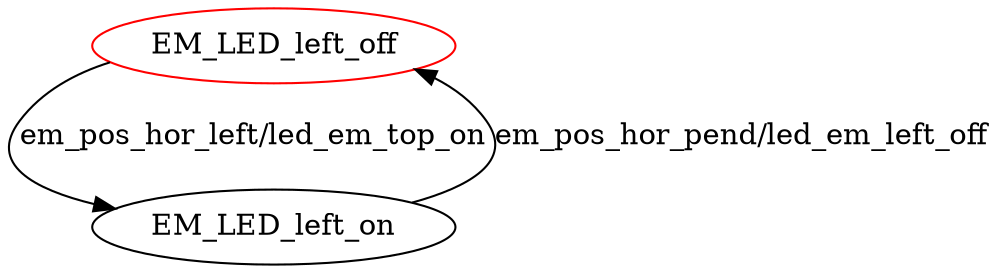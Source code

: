 digraph G {
label=""
EM_LED_left_off [color="red"]
EM_LED_left_off
EM_LED_left_on
EM_LED_left_off [label="EM_LED_left_off"];
EM_LED_left_off -> EM_LED_left_on[label="em_pos_hor_left/led_em_top_on"]
EM_LED_left_on [label="EM_LED_left_on"];
EM_LED_left_on -> EM_LED_left_off[label="em_pos_hor_pend/led_em_left_off"]
}